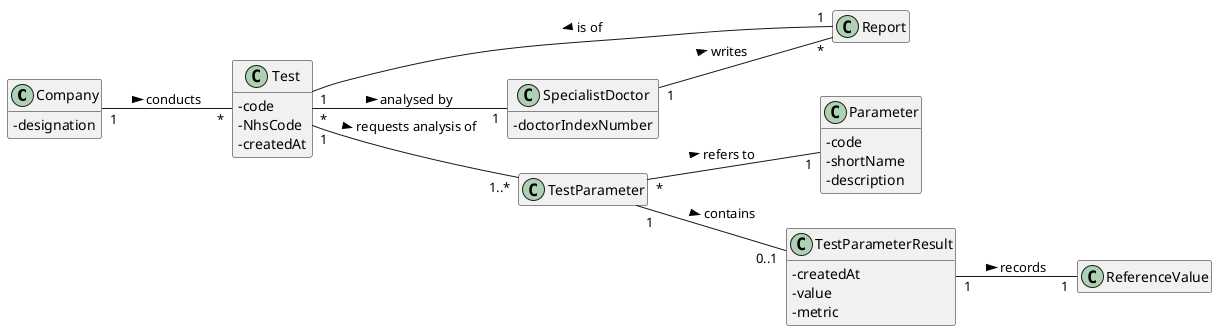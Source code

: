 @startuml

skinparam classAttributeIconSize 0
hide empty methods
hide empty attributes
left to right direction

class Company{
- designation
}

'class FinalResult{}

'class ChemicalResult{}

'class Diagnosis{}

class Report{}

class SpecialistDoctor{
- doctorIndexNumber
}

class Test{
- code
- NhsCode
- createdAt
}

/'class TestType{
- code
- description
- collectingMethod
}'/

class TestParameter{}

class Parameter{
- code
- shortName
- description
}

class TestParameterResult{
- createdAt
- value
- metric
}

class ReferenceValue{}

Company "1" -- "*" Test : conducts >
'ChemicalResult "1" -- "1" Test : presented under >
Test "*" -- "1" SpecialistDoctor : analysed by >
'SpecialistDoctor "1" -- "*" Diagnosis : makes >
SpecialistDoctor "1" -- "*" Report : writes >
'Diagnosis "1" -- "1" FinalResult : receives <
'Report "1" -- "1" FinalResult : receives <
Report "1" -- "1" Test : is of >
'Test "*" -- "1" TestType : is of >
Test "1" -- "1..*" TestParameter : requests analysis of >
TestParameter "*" -- "1" Parameter : refers to >
TestParameter "1" -- "0..1" TestParameterResult : contains >
TestParameterResult "1" -- "1" ReferenceValue : records >


@enduml